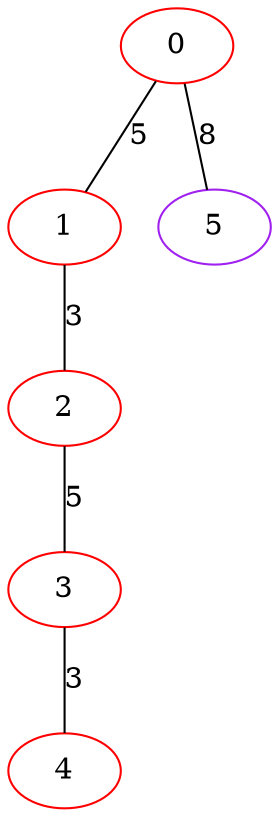 graph "" {
0 [color=red, weight=1];
1 [color=red, weight=1];
2 [color=red, weight=1];
3 [color=red, weight=1];
4 [color=red, weight=1];
5 [color=purple, weight=4];
0 -- 1  [key=0, label=5];
0 -- 5  [key=0, label=8];
1 -- 2  [key=0, label=3];
2 -- 3  [key=0, label=5];
3 -- 4  [key=0, label=3];
}
